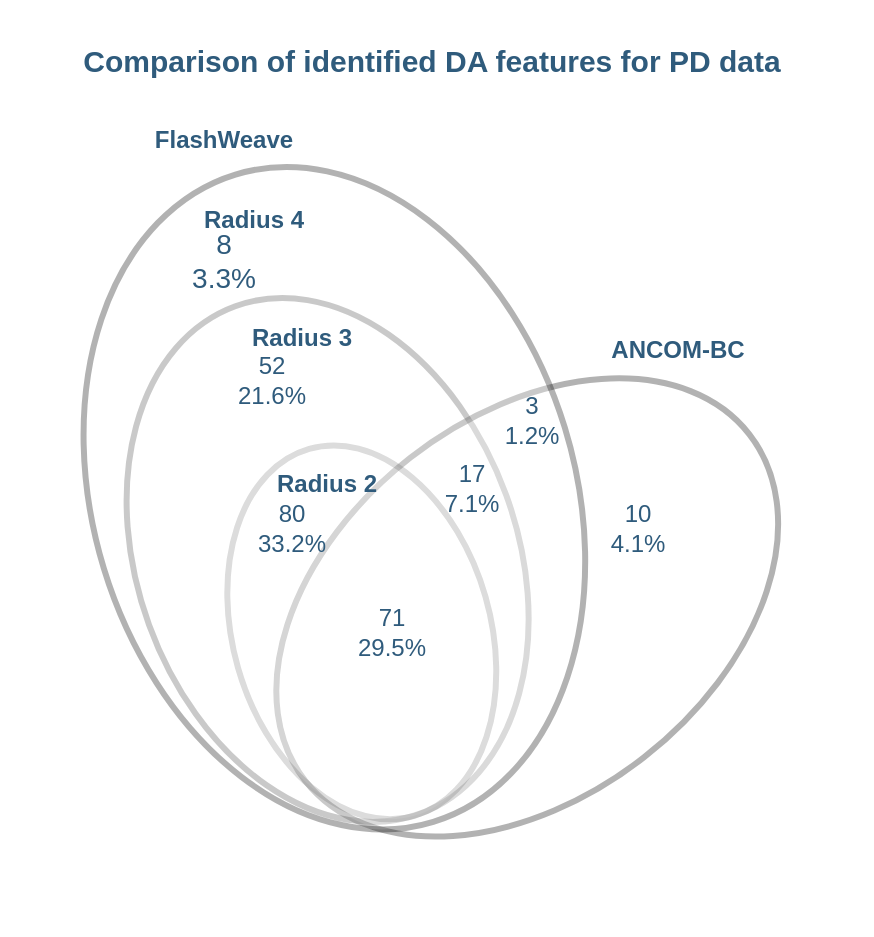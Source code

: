 <mxfile version="24.2.1" type="github">
  <diagram id="3228e29e-7158-1315-38df-8450db1d8a1d" name="Page-1">
    <mxGraphModel dx="1434" dy="797" grid="1" gridSize="10" guides="1" tooltips="1" connect="1" arrows="1" fold="1" page="1" pageScale="1" pageWidth="1700" pageHeight="1100" background="none" math="0" shadow="0">
      <root>
        <mxCell id="0" />
        <mxCell id="1" parent="0" />
        <mxCell id="21565" value="" style="ellipse;whiteSpace=wrap;html=1;rounded=1;shadow=0;labelBackgroundColor=none;strokeWidth=3;fontFamily=Helvetica;fontSize=14;align=center;opacity=30;rotation=-110;" parent="1" vertex="1">
          <mxGeometry x="32.81" y="334.97" width="270" height="190" as="geometry" />
        </mxCell>
        <mxCell id="21566" value="" style="ellipse;whiteSpace=wrap;html=1;rounded=1;shadow=0;labelBackgroundColor=none;strokeWidth=3;fontFamily=Helvetica;fontSize=14;align=center;opacity=30;rotation=142;" parent="1" vertex="1">
          <mxGeometry x="126.78" y="358.74" width="281.66" height="190" as="geometry" />
        </mxCell>
        <mxCell id="21567" value="" style="ellipse;whiteSpace=wrap;html=1;rounded=1;shadow=0;labelBackgroundColor=none;strokeWidth=3;fontFamily=Helvetica;fontSize=14;align=center;opacity=20;rotation=74;" parent="1" vertex="1">
          <mxGeometry x="89.45" y="401.81" width="190.88" height="128.74" as="geometry" />
        </mxCell>
        <mxCell id="21568" value="" style="ellipse;whiteSpace=wrap;html=1;rounded=1;shadow=0;labelBackgroundColor=none;strokeWidth=3;fontFamily=Helvetica;fontSize=14;align=center;opacity=30;rotation=-107;" parent="1" vertex="1">
          <mxGeometry x="1.97" y="278.59" width="338.43" height="241" as="geometry" />
        </mxCell>
        <mxCell id="21570" value="Radius 3" style="text;html=1;strokeColor=none;fillColor=none;align=center;verticalAlign=middle;whiteSpace=wrap;rounded=0;shadow=0;labelBackgroundColor=none;fontFamily=Helvetica;fontSize=12;fontColor=#2F5B7C;fontStyle=1" parent="1" vertex="1">
          <mxGeometry x="120" y="309" width="70" height="20" as="geometry" />
        </mxCell>
        <mxCell id="21575" value="17&lt;br style=&quot;font-size: 12px;&quot;&gt;7.1%" style="text;html=1;strokeColor=none;fillColor=none;align=center;verticalAlign=middle;whiteSpace=wrap;rounded=0;shadow=0;labelBackgroundColor=none;fontFamily=Helvetica;fontSize=12;fontColor=#2F5B7C;" parent="1" vertex="1">
          <mxGeometry x="220" y="384" width="40" height="20" as="geometry" />
        </mxCell>
        <mxCell id="21577" value="80&lt;br style=&quot;font-size: 12px;&quot;&gt;33.2%" style="text;html=1;strokeColor=none;fillColor=none;align=center;verticalAlign=middle;whiteSpace=wrap;rounded=0;shadow=0;labelBackgroundColor=none;fontFamily=Helvetica;fontSize=12;fontColor=#2F5B7C;" parent="1" vertex="1">
          <mxGeometry x="130" y="404" width="40" height="20" as="geometry" />
        </mxCell>
        <mxCell id="21578" value="3&lt;br style=&quot;font-size: 12px;&quot;&gt;1.2%" style="text;html=1;strokeColor=none;fillColor=none;align=center;verticalAlign=middle;whiteSpace=wrap;rounded=0;shadow=0;labelBackgroundColor=none;fontFamily=Helvetica;fontSize=12;fontColor=#2F5B7C;" parent="1" vertex="1">
          <mxGeometry x="250" y="350" width="40" height="20" as="geometry" />
        </mxCell>
        <mxCell id="21580" value="Radius 2" style="text;html=1;strokeColor=none;fillColor=none;align=center;verticalAlign=middle;whiteSpace=wrap;rounded=0;shadow=0;labelBackgroundColor=none;fontFamily=Helvetica;fontSize=12;fontColor=#2F5B7C;fontStyle=1" parent="1" vertex="1">
          <mxGeometry x="136.09" y="381.81" width="63.43" height="20" as="geometry" />
        </mxCell>
        <mxCell id="21581" value="52&lt;br style=&quot;font-size: 12px;&quot;&gt;21.6%" style="text;html=1;strokeColor=none;fillColor=none;align=center;verticalAlign=middle;whiteSpace=wrap;rounded=0;shadow=0;labelBackgroundColor=none;fontFamily=Helvetica;fontSize=12;fontColor=#2F5B7C;" parent="1" vertex="1">
          <mxGeometry x="120" y="330" width="40" height="20" as="geometry" />
        </mxCell>
        <mxCell id="21585" value="Radius 4" style="text;html=1;strokeColor=none;fillColor=none;align=center;verticalAlign=middle;whiteSpace=wrap;rounded=0;shadow=0;labelBackgroundColor=none;fontFamily=Helvetica;fontSize=12;fontColor=#2F5B7C;fontStyle=1" parent="1" vertex="1">
          <mxGeometry x="96.09" y="250" width="70" height="20" as="geometry" />
        </mxCell>
        <mxCell id="21587" value="8&lt;br&gt;3.3%" style="text;html=1;strokeColor=none;fillColor=none;align=center;verticalAlign=middle;whiteSpace=wrap;rounded=0;shadow=0;labelBackgroundColor=none;fontFamily=Helvetica;fontSize=14;fontColor=#2F5B7C;" parent="1" vertex="1">
          <mxGeometry x="96.09" y="270" width="40" height="20" as="geometry" />
        </mxCell>
        <mxCell id="21588" value="71&lt;br style=&quot;font-size: 12px;&quot;&gt;29.5%" style="text;html=1;strokeColor=none;fillColor=none;align=center;verticalAlign=middle;whiteSpace=wrap;rounded=0;shadow=0;labelBackgroundColor=none;fontFamily=Helvetica;fontSize=12;fontColor=#2F5B7C;" parent="1" vertex="1">
          <mxGeometry x="180" y="456.18" width="40" height="20" as="geometry" />
        </mxCell>
        <mxCell id="21589" value="ANCOM-BC" style="text;html=1;strokeColor=none;fillColor=none;align=center;verticalAlign=middle;whiteSpace=wrap;rounded=0;shadow=0;labelBackgroundColor=none;fontFamily=Helvetica;fontSize=12;fontColor=#2F5B7C;fontStyle=1" parent="1" vertex="1">
          <mxGeometry x="302.81" y="314.97" width="80" height="20" as="geometry" />
        </mxCell>
        <mxCell id="21590" value="10&lt;br style=&quot;font-size: 12px;&quot;&gt;4.1%" style="text;html=1;strokeColor=none;fillColor=none;align=center;verticalAlign=middle;whiteSpace=wrap;rounded=0;shadow=0;labelBackgroundColor=none;fontFamily=Helvetica;fontSize=12;fontColor=#2F5B7C;" parent="1" vertex="1">
          <mxGeometry x="302.81" y="404" width="40" height="20" as="geometry" />
        </mxCell>
        <mxCell id="21591" value="FlashWeave" style="text;html=1;strokeColor=none;fillColor=none;align=center;verticalAlign=middle;whiteSpace=wrap;rounded=0;shadow=0;labelBackgroundColor=none;fontFamily=Helvetica;fontSize=12;fontColor=#2F5B7C;fontStyle=1" parent="1" vertex="1">
          <mxGeometry x="96.09" y="210" width="40" height="20" as="geometry" />
        </mxCell>
        <mxCell id="7EOS1gJzuO12Zft7i1lO-21598" value="Comparison of identified DA features for PD data" style="text;html=1;strokeColor=none;fillColor=none;align=center;verticalAlign=middle;whiteSpace=wrap;rounded=0;shadow=0;labelBackgroundColor=none;fontFamily=Helvetica;fontSize=15;fontColor=#2F5B7C;fontStyle=1" vertex="1" parent="1">
          <mxGeometry x="40" y="150" width="360" height="60" as="geometry" />
        </mxCell>
      </root>
    </mxGraphModel>
  </diagram>
</mxfile>
